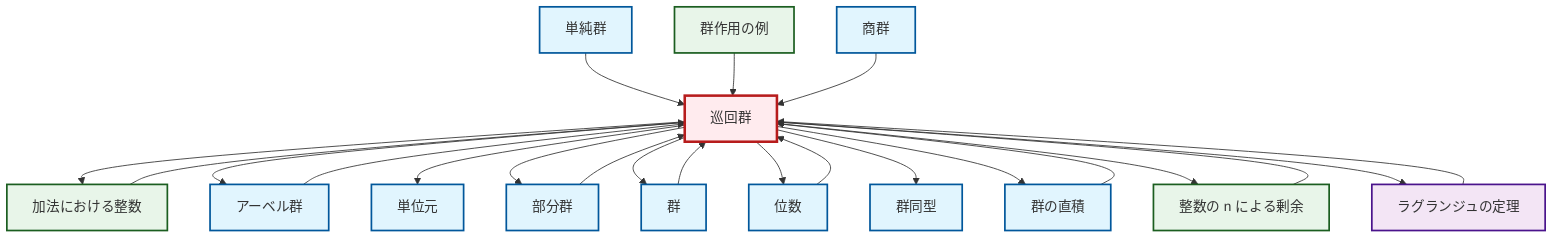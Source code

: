graph TD
    classDef definition fill:#e1f5fe,stroke:#01579b,stroke-width:2px
    classDef theorem fill:#f3e5f5,stroke:#4a148c,stroke-width:2px
    classDef axiom fill:#fff3e0,stroke:#e65100,stroke-width:2px
    classDef example fill:#e8f5e9,stroke:#1b5e20,stroke-width:2px
    classDef current fill:#ffebee,stroke:#b71c1c,stroke-width:3px
    def-cyclic-group["巡回群"]:::definition
    def-identity-element["単位元"]:::definition
    ex-quotient-integers-mod-n["整数の n による剰余"]:::example
    def-quotient-group["商群"]:::definition
    ex-integers-addition["加法における整数"]:::example
    def-isomorphism["群同型"]:::definition
    ex-group-action-examples["群作用の例"]:::example
    thm-lagrange["ラグランジュの定理"]:::theorem
    def-direct-product["群の直積"]:::definition
    def-subgroup["部分群"]:::definition
    def-group["群"]:::definition
    def-order["位数"]:::definition
    def-simple-group["単純群"]:::definition
    def-abelian-group["アーベル群"]:::definition
    thm-lagrange --> def-cyclic-group
    def-cyclic-group --> ex-integers-addition
    ex-integers-addition --> def-cyclic-group
    def-cyclic-group --> def-abelian-group
    def-cyclic-group --> def-identity-element
    def-subgroup --> def-cyclic-group
    def-cyclic-group --> def-subgroup
    def-order --> def-cyclic-group
    def-direct-product --> def-cyclic-group
    def-cyclic-group --> def-group
    def-cyclic-group --> def-order
    def-abelian-group --> def-cyclic-group
    def-simple-group --> def-cyclic-group
    def-cyclic-group --> def-isomorphism
    ex-quotient-integers-mod-n --> def-cyclic-group
    def-cyclic-group --> def-direct-product
    def-group --> def-cyclic-group
    def-cyclic-group --> ex-quotient-integers-mod-n
    ex-group-action-examples --> def-cyclic-group
    def-quotient-group --> def-cyclic-group
    def-cyclic-group --> thm-lagrange
    class def-cyclic-group current